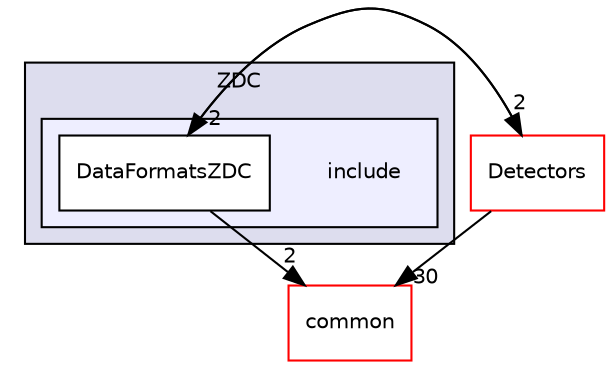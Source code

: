 digraph "/home/travis/build/AliceO2Group/AliceO2/DataFormats/Detectors/ZDC/include" {
  bgcolor=transparent;
  compound=true
  node [ fontsize="10", fontname="Helvetica"];
  edge [ labelfontsize="10", labelfontname="Helvetica"];
  subgraph clusterdir_b6eb3a833d010b8ef0c8524bb0dfb6b1 {
    graph [ bgcolor="#ddddee", pencolor="black", label="ZDC" fontname="Helvetica", fontsize="10", URL="dir_b6eb3a833d010b8ef0c8524bb0dfb6b1.html"]
  subgraph clusterdir_64d738a0161f08f47d3d8d07e1b435f8 {
    graph [ bgcolor="#eeeeff", pencolor="black", label="" URL="dir_64d738a0161f08f47d3d8d07e1b435f8.html"];
    dir_64d738a0161f08f47d3d8d07e1b435f8 [shape=plaintext label="include"];
    dir_a4e4bab9cf6a2c7a75d5d137e4b1b41f [shape=box label="DataFormatsZDC" color="black" fillcolor="white" style="filled" URL="dir_a4e4bab9cf6a2c7a75d5d137e4b1b41f.html"];
  }
  }
  dir_051dca18e802f8e9474f2e30d29c04e0 [shape=box label="Detectors" color="red" URL="dir_051dca18e802f8e9474f2e30d29c04e0.html"];
  dir_7924ba4398ae4560cd37376e44666c6d [shape=box label="common" color="red" URL="dir_7924ba4398ae4560cd37376e44666c6d.html"];
  dir_a4e4bab9cf6a2c7a75d5d137e4b1b41f->dir_051dca18e802f8e9474f2e30d29c04e0 [headlabel="2", labeldistance=1.5 headhref="dir_000222_000024.html"];
  dir_a4e4bab9cf6a2c7a75d5d137e4b1b41f->dir_7924ba4398ae4560cd37376e44666c6d [headlabel="2", labeldistance=1.5 headhref="dir_000222_000056.html"];
  dir_051dca18e802f8e9474f2e30d29c04e0->dir_a4e4bab9cf6a2c7a75d5d137e4b1b41f [headlabel="2", labeldistance=1.5 headhref="dir_000024_000222.html"];
  dir_051dca18e802f8e9474f2e30d29c04e0->dir_7924ba4398ae4560cd37376e44666c6d [headlabel="30", labeldistance=1.5 headhref="dir_000024_000056.html"];
}
